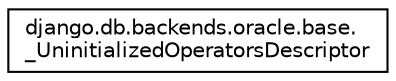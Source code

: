 digraph "Graphical Class Hierarchy"
{
 // LATEX_PDF_SIZE
  edge [fontname="Helvetica",fontsize="10",labelfontname="Helvetica",labelfontsize="10"];
  node [fontname="Helvetica",fontsize="10",shape=record];
  rankdir="LR";
  Node0 [label="django.db.backends.oracle.base.\l_UninitializedOperatorsDescriptor",height=0.2,width=0.4,color="black", fillcolor="white", style="filled",URL="$d7/dae/classdjango_1_1db_1_1backends_1_1oracle_1_1base_1_1___uninitialized_operators_descriptor.html",tooltip=" "];
}

